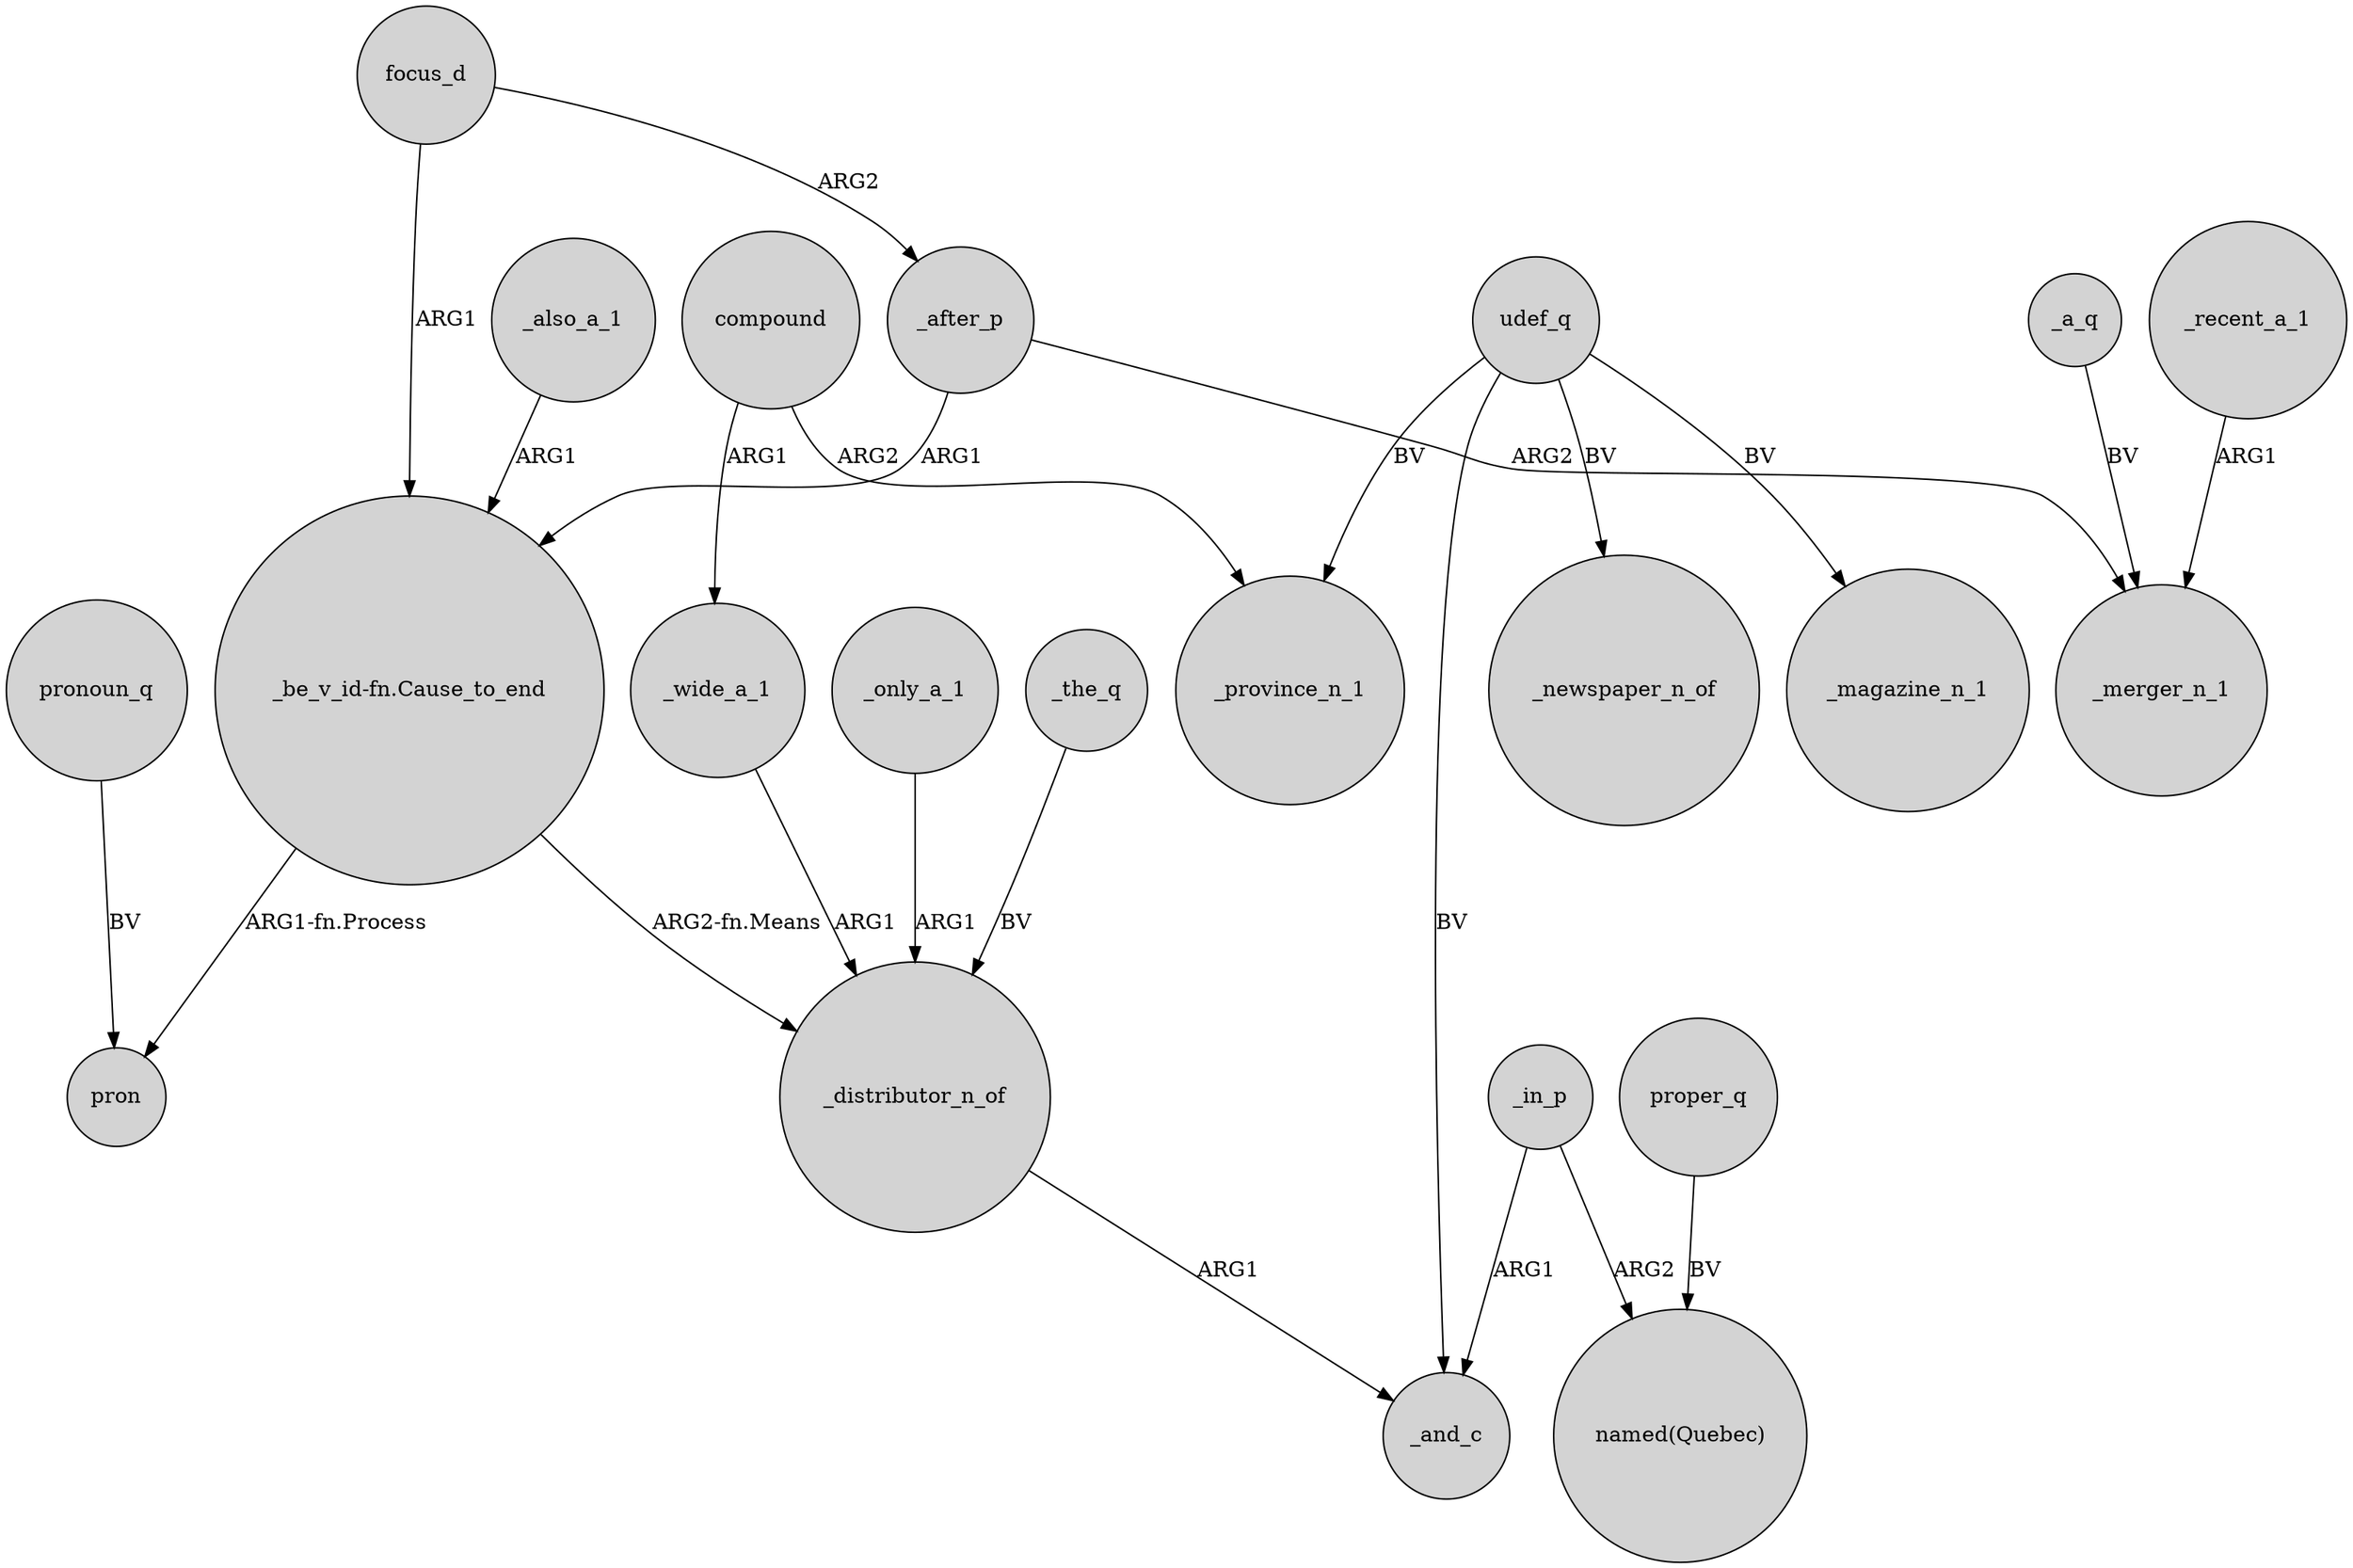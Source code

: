 digraph {
	node [shape=circle style=filled]
	focus_d -> "_be_v_id-fn.Cause_to_end" [label=ARG1]
	proper_q -> "named(Quebec)" [label=BV]
	_in_p -> _and_c [label=ARG1]
	_in_p -> "named(Quebec)" [label=ARG2]
	compound -> _wide_a_1 [label=ARG1]
	_also_a_1 -> "_be_v_id-fn.Cause_to_end" [label=ARG1]
	_a_q -> _merger_n_1 [label=BV]
	compound -> _province_n_1 [label=ARG2]
	_recent_a_1 -> _merger_n_1 [label=ARG1]
	udef_q -> _and_c [label=BV]
	udef_q -> _newspaper_n_of [label=BV]
	udef_q -> _province_n_1 [label=BV]
	pronoun_q -> pron [label=BV]
	"_be_v_id-fn.Cause_to_end" -> pron [label="ARG1-fn.Process"]
	focus_d -> _after_p [label=ARG2]
	_after_p -> _merger_n_1 [label=ARG2]
	udef_q -> _magazine_n_1 [label=BV]
	"_be_v_id-fn.Cause_to_end" -> _distributor_n_of [label="ARG2-fn.Means"]
	_only_a_1 -> _distributor_n_of [label=ARG1]
	_after_p -> "_be_v_id-fn.Cause_to_end" [label=ARG1]
	_the_q -> _distributor_n_of [label=BV]
	_wide_a_1 -> _distributor_n_of [label=ARG1]
	_distributor_n_of -> _and_c [label=ARG1]
}
